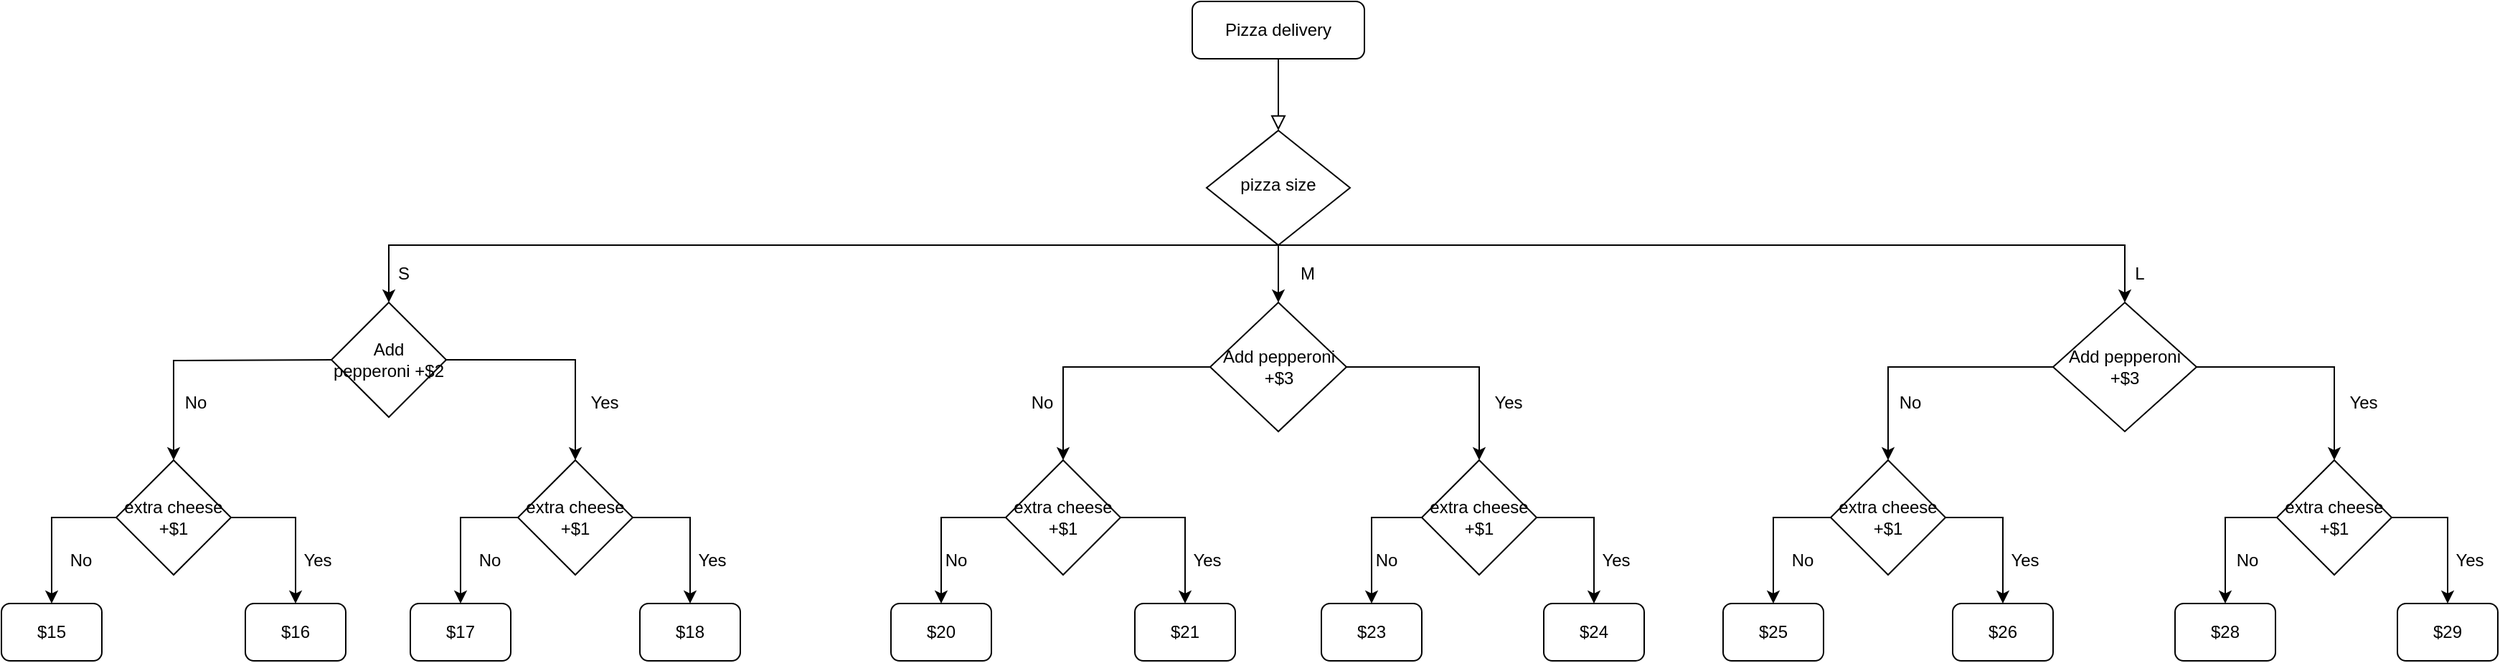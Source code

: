 <mxfile version="14.2.6" type="github">
  <diagram id="C5RBs43oDa-KdzZeNtuy" name="Page-1">
    <mxGraphModel dx="1695" dy="450" grid="1" gridSize="10" guides="1" tooltips="1" connect="1" arrows="1" fold="1" page="1" pageScale="1" pageWidth="827" pageHeight="1169" math="0" shadow="0">
      <root>
        <mxCell id="WIyWlLk6GJQsqaUBKTNV-0" />
        <mxCell id="WIyWlLk6GJQsqaUBKTNV-1" parent="WIyWlLk6GJQsqaUBKTNV-0" />
        <mxCell id="WIyWlLk6GJQsqaUBKTNV-2" value="" style="rounded=0;html=1;jettySize=auto;orthogonalLoop=1;fontSize=11;endArrow=block;endFill=0;endSize=8;strokeWidth=1;shadow=0;labelBackgroundColor=none;edgeStyle=orthogonalEdgeStyle;" parent="WIyWlLk6GJQsqaUBKTNV-1" source="WIyWlLk6GJQsqaUBKTNV-3" target="WIyWlLk6GJQsqaUBKTNV-6" edge="1">
          <mxGeometry relative="1" as="geometry" />
        </mxCell>
        <mxCell id="WIyWlLk6GJQsqaUBKTNV-3" value="Pizza delivery" style="rounded=1;whiteSpace=wrap;html=1;fontSize=12;glass=0;strokeWidth=1;shadow=0;" parent="WIyWlLk6GJQsqaUBKTNV-1" vertex="1">
          <mxGeometry x="400" y="50" width="120" height="40" as="geometry" />
        </mxCell>
        <mxCell id="NSI2ygP52UiWUDxso2s_-4" style="edgeStyle=orthogonalEdgeStyle;rounded=0;orthogonalLoop=1;jettySize=auto;html=1;entryX=0.5;entryY=0;entryDx=0;entryDy=0;exitX=0.5;exitY=1;exitDx=0;exitDy=0;" edge="1" parent="WIyWlLk6GJQsqaUBKTNV-1" source="WIyWlLk6GJQsqaUBKTNV-6" target="NSI2ygP52UiWUDxso2s_-14">
          <mxGeometry relative="1" as="geometry">
            <mxPoint x="210" y="260" as="targetPoint" />
            <Array as="points">
              <mxPoint x="-160" y="220" />
            </Array>
          </mxGeometry>
        </mxCell>
        <mxCell id="NSI2ygP52UiWUDxso2s_-6" style="edgeStyle=orthogonalEdgeStyle;rounded=0;orthogonalLoop=1;jettySize=auto;html=1;entryX=0.5;entryY=0;entryDx=0;entryDy=0;" edge="1" parent="WIyWlLk6GJQsqaUBKTNV-1" source="WIyWlLk6GJQsqaUBKTNV-6" target="NSI2ygP52UiWUDxso2s_-18">
          <mxGeometry relative="1" as="geometry">
            <mxPoint x="910" y="250" as="targetPoint" />
            <Array as="points">
              <mxPoint x="1050" y="220" />
            </Array>
          </mxGeometry>
        </mxCell>
        <mxCell id="NSI2ygP52UiWUDxso2s_-8" style="edgeStyle=orthogonalEdgeStyle;rounded=0;orthogonalLoop=1;jettySize=auto;html=1;entryX=0.5;entryY=0;entryDx=0;entryDy=0;" edge="1" parent="WIyWlLk6GJQsqaUBKTNV-1" source="WIyWlLk6GJQsqaUBKTNV-6">
          <mxGeometry relative="1" as="geometry">
            <mxPoint x="460" y="260" as="targetPoint" />
          </mxGeometry>
        </mxCell>
        <mxCell id="WIyWlLk6GJQsqaUBKTNV-6" value="pizza size" style="rhombus;whiteSpace=wrap;html=1;shadow=0;fontFamily=Helvetica;fontSize=12;align=center;strokeWidth=1;spacing=6;spacingTop=-4;" parent="WIyWlLk6GJQsqaUBKTNV-1" vertex="1">
          <mxGeometry x="410" y="140" width="100" height="80" as="geometry" />
        </mxCell>
        <mxCell id="NSI2ygP52UiWUDxso2s_-9" value="S" style="text;html=1;align=center;verticalAlign=middle;resizable=0;points=[];autosize=1;" vertex="1" parent="WIyWlLk6GJQsqaUBKTNV-1">
          <mxGeometry x="-160" y="230" width="20" height="20" as="geometry" />
        </mxCell>
        <mxCell id="NSI2ygP52UiWUDxso2s_-10" value="M" style="text;html=1;align=center;verticalAlign=middle;resizable=0;points=[];autosize=1;" vertex="1" parent="WIyWlLk6GJQsqaUBKTNV-1">
          <mxGeometry x="465" y="230" width="30" height="20" as="geometry" />
        </mxCell>
        <mxCell id="NSI2ygP52UiWUDxso2s_-11" value="L" style="text;html=1;align=center;verticalAlign=middle;resizable=0;points=[];autosize=1;" vertex="1" parent="WIyWlLk6GJQsqaUBKTNV-1">
          <mxGeometry x="1050" y="230" width="20" height="20" as="geometry" />
        </mxCell>
        <mxCell id="NSI2ygP52UiWUDxso2s_-21" style="edgeStyle=orthogonalEdgeStyle;rounded=0;orthogonalLoop=1;jettySize=auto;html=1;entryX=0.5;entryY=0;entryDx=0;entryDy=0;" edge="1" parent="WIyWlLk6GJQsqaUBKTNV-1" target="NSI2ygP52UiWUDxso2s_-35">
          <mxGeometry relative="1" as="geometry">
            <mxPoint x="-240" y="360" as="targetPoint" />
            <mxPoint x="-200" y="300" as="sourcePoint" />
          </mxGeometry>
        </mxCell>
        <mxCell id="NSI2ygP52UiWUDxso2s_-52" style="edgeStyle=orthogonalEdgeStyle;rounded=0;orthogonalLoop=1;jettySize=auto;html=1;entryX=0.5;entryY=0;entryDx=0;entryDy=0;" edge="1" parent="WIyWlLk6GJQsqaUBKTNV-1" source="NSI2ygP52UiWUDxso2s_-14" target="NSI2ygP52UiWUDxso2s_-41">
          <mxGeometry relative="1" as="geometry" />
        </mxCell>
        <mxCell id="NSI2ygP52UiWUDxso2s_-14" value="Add pepperoni +$2" style="rhombus;whiteSpace=wrap;html=1;" vertex="1" parent="WIyWlLk6GJQsqaUBKTNV-1">
          <mxGeometry x="-200" y="260" width="80" height="80" as="geometry" />
        </mxCell>
        <mxCell id="NSI2ygP52UiWUDxso2s_-23" style="edgeStyle=orthogonalEdgeStyle;rounded=0;orthogonalLoop=1;jettySize=auto;html=1;entryX=0.5;entryY=0;entryDx=0;entryDy=0;" edge="1" parent="WIyWlLk6GJQsqaUBKTNV-1" source="NSI2ygP52UiWUDxso2s_-15" target="NSI2ygP52UiWUDxso2s_-42">
          <mxGeometry relative="1" as="geometry">
            <mxPoint x="200" y="370" as="targetPoint" />
            <Array as="points">
              <mxPoint x="310" y="305" />
            </Array>
          </mxGeometry>
        </mxCell>
        <mxCell id="NSI2ygP52UiWUDxso2s_-61" style="edgeStyle=orthogonalEdgeStyle;rounded=0;orthogonalLoop=1;jettySize=auto;html=1;entryX=0.5;entryY=0;entryDx=0;entryDy=0;" edge="1" parent="WIyWlLk6GJQsqaUBKTNV-1" source="NSI2ygP52UiWUDxso2s_-15" target="NSI2ygP52UiWUDxso2s_-43">
          <mxGeometry relative="1" as="geometry" />
        </mxCell>
        <mxCell id="NSI2ygP52UiWUDxso2s_-15" value="Add pepperoni +$3" style="rhombus;whiteSpace=wrap;html=1;" vertex="1" parent="WIyWlLk6GJQsqaUBKTNV-1">
          <mxGeometry x="412.5" y="260" width="95" height="90" as="geometry" />
        </mxCell>
        <mxCell id="NSI2ygP52UiWUDxso2s_-29" style="edgeStyle=orthogonalEdgeStyle;rounded=0;orthogonalLoop=1;jettySize=auto;html=1;entryX=0.5;entryY=0;entryDx=0;entryDy=0;" edge="1" parent="WIyWlLk6GJQsqaUBKTNV-1" source="NSI2ygP52UiWUDxso2s_-18" target="NSI2ygP52UiWUDxso2s_-44">
          <mxGeometry relative="1" as="geometry">
            <mxPoint x="915" y="350" as="targetPoint" />
          </mxGeometry>
        </mxCell>
        <mxCell id="NSI2ygP52UiWUDxso2s_-64" style="edgeStyle=orthogonalEdgeStyle;rounded=0;orthogonalLoop=1;jettySize=auto;html=1;" edge="1" parent="WIyWlLk6GJQsqaUBKTNV-1" source="NSI2ygP52UiWUDxso2s_-18" target="NSI2ygP52UiWUDxso2s_-45">
          <mxGeometry relative="1" as="geometry" />
        </mxCell>
        <mxCell id="NSI2ygP52UiWUDxso2s_-18" value="Add pepperoni +$3" style="rhombus;whiteSpace=wrap;html=1;" vertex="1" parent="WIyWlLk6GJQsqaUBKTNV-1">
          <mxGeometry x="1000" y="260" width="100" height="90" as="geometry" />
        </mxCell>
        <mxCell id="NSI2ygP52UiWUDxso2s_-25" value="No" style="text;html=1;align=center;verticalAlign=middle;resizable=0;points=[];autosize=1;" vertex="1" parent="WIyWlLk6GJQsqaUBKTNV-1">
          <mxGeometry x="-310" y="320" width="30" height="20" as="geometry" />
        </mxCell>
        <mxCell id="NSI2ygP52UiWUDxso2s_-26" value="Yes" style="text;html=1;align=center;verticalAlign=middle;resizable=0;points=[];autosize=1;" vertex="1" parent="WIyWlLk6GJQsqaUBKTNV-1">
          <mxGeometry x="-30" y="320" width="40" height="20" as="geometry" />
        </mxCell>
        <mxCell id="NSI2ygP52UiWUDxso2s_-27" value="No" style="text;html=1;align=center;verticalAlign=middle;resizable=0;points=[];autosize=1;" vertex="1" parent="WIyWlLk6GJQsqaUBKTNV-1">
          <mxGeometry x="280" y="320" width="30" height="20" as="geometry" />
        </mxCell>
        <mxCell id="NSI2ygP52UiWUDxso2s_-28" value="Yes" style="text;html=1;align=center;verticalAlign=middle;resizable=0;points=[];autosize=1;" vertex="1" parent="WIyWlLk6GJQsqaUBKTNV-1">
          <mxGeometry x="600" y="320" width="40" height="20" as="geometry" />
        </mxCell>
        <mxCell id="NSI2ygP52UiWUDxso2s_-30" value="Yes" style="text;html=1;align=center;verticalAlign=middle;resizable=0;points=[];autosize=1;" vertex="1" parent="WIyWlLk6GJQsqaUBKTNV-1">
          <mxGeometry x="1196" y="320" width="40" height="20" as="geometry" />
        </mxCell>
        <mxCell id="NSI2ygP52UiWUDxso2s_-33" value="No" style="text;html=1;align=center;verticalAlign=middle;resizable=0;points=[];autosize=1;" vertex="1" parent="WIyWlLk6GJQsqaUBKTNV-1">
          <mxGeometry x="885" y="320" width="30" height="20" as="geometry" />
        </mxCell>
        <mxCell id="NSI2ygP52UiWUDxso2s_-69" style="edgeStyle=orthogonalEdgeStyle;rounded=0;orthogonalLoop=1;jettySize=auto;html=1;entryX=0.5;entryY=0;entryDx=0;entryDy=0;" edge="1" parent="WIyWlLk6GJQsqaUBKTNV-1" source="NSI2ygP52UiWUDxso2s_-35" target="NSI2ygP52UiWUDxso2s_-46">
          <mxGeometry relative="1" as="geometry" />
        </mxCell>
        <mxCell id="NSI2ygP52UiWUDxso2s_-71" style="edgeStyle=orthogonalEdgeStyle;rounded=0;orthogonalLoop=1;jettySize=auto;html=1;entryX=0.5;entryY=0;entryDx=0;entryDy=0;" edge="1" parent="WIyWlLk6GJQsqaUBKTNV-1" source="NSI2ygP52UiWUDxso2s_-35" target="NSI2ygP52UiWUDxso2s_-47">
          <mxGeometry relative="1" as="geometry">
            <Array as="points">
              <mxPoint x="-225" y="410" />
            </Array>
          </mxGeometry>
        </mxCell>
        <mxCell id="NSI2ygP52UiWUDxso2s_-35" value="extra cheese +$1" style="rhombus;whiteSpace=wrap;html=1;" vertex="1" parent="WIyWlLk6GJQsqaUBKTNV-1">
          <mxGeometry x="-350" y="370" width="80" height="80" as="geometry" />
        </mxCell>
        <mxCell id="NSI2ygP52UiWUDxso2s_-72" style="edgeStyle=orthogonalEdgeStyle;rounded=0;orthogonalLoop=1;jettySize=auto;html=1;entryX=0.5;entryY=0;entryDx=0;entryDy=0;" edge="1" parent="WIyWlLk6GJQsqaUBKTNV-1" source="NSI2ygP52UiWUDxso2s_-41" target="NSI2ygP52UiWUDxso2s_-55">
          <mxGeometry relative="1" as="geometry" />
        </mxCell>
        <mxCell id="NSI2ygP52UiWUDxso2s_-73" style="edgeStyle=orthogonalEdgeStyle;rounded=0;orthogonalLoop=1;jettySize=auto;html=1;entryX=0.5;entryY=0;entryDx=0;entryDy=0;" edge="1" parent="WIyWlLk6GJQsqaUBKTNV-1" source="NSI2ygP52UiWUDxso2s_-41" target="NSI2ygP52UiWUDxso2s_-56">
          <mxGeometry relative="1" as="geometry" />
        </mxCell>
        <mxCell id="NSI2ygP52UiWUDxso2s_-41" value="extra cheese +$1" style="rhombus;whiteSpace=wrap;html=1;" vertex="1" parent="WIyWlLk6GJQsqaUBKTNV-1">
          <mxGeometry x="-70" y="370" width="80" height="80" as="geometry" />
        </mxCell>
        <mxCell id="NSI2ygP52UiWUDxso2s_-74" style="edgeStyle=orthogonalEdgeStyle;rounded=0;orthogonalLoop=1;jettySize=auto;html=1;entryX=0.5;entryY=0;entryDx=0;entryDy=0;" edge="1" parent="WIyWlLk6GJQsqaUBKTNV-1" source="NSI2ygP52UiWUDxso2s_-42" target="NSI2ygP52UiWUDxso2s_-57">
          <mxGeometry relative="1" as="geometry" />
        </mxCell>
        <mxCell id="NSI2ygP52UiWUDxso2s_-75" style="edgeStyle=orthogonalEdgeStyle;rounded=0;orthogonalLoop=1;jettySize=auto;html=1;entryX=0.5;entryY=0;entryDx=0;entryDy=0;" edge="1" parent="WIyWlLk6GJQsqaUBKTNV-1" source="NSI2ygP52UiWUDxso2s_-42" target="NSI2ygP52UiWUDxso2s_-58">
          <mxGeometry relative="1" as="geometry" />
        </mxCell>
        <mxCell id="NSI2ygP52UiWUDxso2s_-42" value="extra cheese +$1" style="rhombus;whiteSpace=wrap;html=1;" vertex="1" parent="WIyWlLk6GJQsqaUBKTNV-1">
          <mxGeometry x="270" y="370" width="80" height="80" as="geometry" />
        </mxCell>
        <mxCell id="NSI2ygP52UiWUDxso2s_-76" style="edgeStyle=orthogonalEdgeStyle;rounded=0;orthogonalLoop=1;jettySize=auto;html=1;entryX=0.5;entryY=0;entryDx=0;entryDy=0;" edge="1" parent="WIyWlLk6GJQsqaUBKTNV-1" source="NSI2ygP52UiWUDxso2s_-43" target="NSI2ygP52UiWUDxso2s_-59">
          <mxGeometry relative="1" as="geometry">
            <Array as="points">
              <mxPoint x="525" y="410" />
            </Array>
          </mxGeometry>
        </mxCell>
        <mxCell id="NSI2ygP52UiWUDxso2s_-77" style="edgeStyle=orthogonalEdgeStyle;rounded=0;orthogonalLoop=1;jettySize=auto;html=1;entryX=0.5;entryY=0;entryDx=0;entryDy=0;" edge="1" parent="WIyWlLk6GJQsqaUBKTNV-1" source="NSI2ygP52UiWUDxso2s_-43" target="NSI2ygP52UiWUDxso2s_-60">
          <mxGeometry relative="1" as="geometry" />
        </mxCell>
        <mxCell id="NSI2ygP52UiWUDxso2s_-43" value="extra cheese +$1" style="rhombus;whiteSpace=wrap;html=1;" vertex="1" parent="WIyWlLk6GJQsqaUBKTNV-1">
          <mxGeometry x="560" y="370" width="80" height="80" as="geometry" />
        </mxCell>
        <mxCell id="NSI2ygP52UiWUDxso2s_-79" style="edgeStyle=orthogonalEdgeStyle;rounded=0;orthogonalLoop=1;jettySize=auto;html=1;" edge="1" parent="WIyWlLk6GJQsqaUBKTNV-1" source="NSI2ygP52UiWUDxso2s_-44" target="NSI2ygP52UiWUDxso2s_-65">
          <mxGeometry relative="1" as="geometry">
            <mxPoint x="800" y="460" as="targetPoint" />
          </mxGeometry>
        </mxCell>
        <mxCell id="NSI2ygP52UiWUDxso2s_-80" style="edgeStyle=orthogonalEdgeStyle;rounded=0;orthogonalLoop=1;jettySize=auto;html=1;" edge="1" parent="WIyWlLk6GJQsqaUBKTNV-1" source="NSI2ygP52UiWUDxso2s_-44" target="NSI2ygP52UiWUDxso2s_-66">
          <mxGeometry relative="1" as="geometry" />
        </mxCell>
        <mxCell id="NSI2ygP52UiWUDxso2s_-44" value="extra cheese +$1" style="rhombus;whiteSpace=wrap;html=1;" vertex="1" parent="WIyWlLk6GJQsqaUBKTNV-1">
          <mxGeometry x="845" y="370" width="80" height="80" as="geometry" />
        </mxCell>
        <mxCell id="NSI2ygP52UiWUDxso2s_-81" style="edgeStyle=orthogonalEdgeStyle;rounded=0;orthogonalLoop=1;jettySize=auto;html=1;" edge="1" parent="WIyWlLk6GJQsqaUBKTNV-1" source="NSI2ygP52UiWUDxso2s_-45" target="NSI2ygP52UiWUDxso2s_-67">
          <mxGeometry relative="1" as="geometry" />
        </mxCell>
        <mxCell id="NSI2ygP52UiWUDxso2s_-82" style="edgeStyle=orthogonalEdgeStyle;rounded=0;orthogonalLoop=1;jettySize=auto;html=1;entryX=0.5;entryY=0;entryDx=0;entryDy=0;" edge="1" parent="WIyWlLk6GJQsqaUBKTNV-1" source="NSI2ygP52UiWUDxso2s_-45" target="NSI2ygP52UiWUDxso2s_-68">
          <mxGeometry relative="1" as="geometry" />
        </mxCell>
        <mxCell id="NSI2ygP52UiWUDxso2s_-45" value="extra cheese +$1" style="rhombus;whiteSpace=wrap;html=1;" vertex="1" parent="WIyWlLk6GJQsqaUBKTNV-1">
          <mxGeometry x="1156" y="370" width="80" height="80" as="geometry" />
        </mxCell>
        <mxCell id="NSI2ygP52UiWUDxso2s_-46" value="$15" style="rounded=1;whiteSpace=wrap;html=1;" vertex="1" parent="WIyWlLk6GJQsqaUBKTNV-1">
          <mxGeometry x="-430" y="470" width="70" height="40" as="geometry" />
        </mxCell>
        <mxCell id="NSI2ygP52UiWUDxso2s_-47" value="$16" style="rounded=1;whiteSpace=wrap;html=1;" vertex="1" parent="WIyWlLk6GJQsqaUBKTNV-1">
          <mxGeometry x="-260" y="470" width="70" height="40" as="geometry" />
        </mxCell>
        <mxCell id="NSI2ygP52UiWUDxso2s_-55" value="$17" style="rounded=1;whiteSpace=wrap;html=1;" vertex="1" parent="WIyWlLk6GJQsqaUBKTNV-1">
          <mxGeometry x="-145" y="470" width="70" height="40" as="geometry" />
        </mxCell>
        <mxCell id="NSI2ygP52UiWUDxso2s_-56" value="$18" style="rounded=1;whiteSpace=wrap;html=1;" vertex="1" parent="WIyWlLk6GJQsqaUBKTNV-1">
          <mxGeometry x="15" y="470" width="70" height="40" as="geometry" />
        </mxCell>
        <mxCell id="NSI2ygP52UiWUDxso2s_-57" value="$20" style="rounded=1;whiteSpace=wrap;html=1;" vertex="1" parent="WIyWlLk6GJQsqaUBKTNV-1">
          <mxGeometry x="190" y="470" width="70" height="40" as="geometry" />
        </mxCell>
        <mxCell id="NSI2ygP52UiWUDxso2s_-58" value="$21" style="rounded=1;whiteSpace=wrap;html=1;" vertex="1" parent="WIyWlLk6GJQsqaUBKTNV-1">
          <mxGeometry x="360" y="470" width="70" height="40" as="geometry" />
        </mxCell>
        <mxCell id="NSI2ygP52UiWUDxso2s_-59" value="$23" style="rounded=1;whiteSpace=wrap;html=1;" vertex="1" parent="WIyWlLk6GJQsqaUBKTNV-1">
          <mxGeometry x="490" y="470" width="70" height="40" as="geometry" />
        </mxCell>
        <mxCell id="NSI2ygP52UiWUDxso2s_-60" value="$24" style="rounded=1;whiteSpace=wrap;html=1;" vertex="1" parent="WIyWlLk6GJQsqaUBKTNV-1">
          <mxGeometry x="645" y="470" width="70" height="40" as="geometry" />
        </mxCell>
        <mxCell id="NSI2ygP52UiWUDxso2s_-65" value="$25" style="rounded=1;whiteSpace=wrap;html=1;" vertex="1" parent="WIyWlLk6GJQsqaUBKTNV-1">
          <mxGeometry x="770" y="470" width="70" height="40" as="geometry" />
        </mxCell>
        <mxCell id="NSI2ygP52UiWUDxso2s_-66" value="$26" style="rounded=1;whiteSpace=wrap;html=1;" vertex="1" parent="WIyWlLk6GJQsqaUBKTNV-1">
          <mxGeometry x="930" y="470" width="70" height="40" as="geometry" />
        </mxCell>
        <mxCell id="NSI2ygP52UiWUDxso2s_-67" value="$28" style="rounded=1;whiteSpace=wrap;html=1;" vertex="1" parent="WIyWlLk6GJQsqaUBKTNV-1">
          <mxGeometry x="1085" y="470" width="70" height="40" as="geometry" />
        </mxCell>
        <mxCell id="NSI2ygP52UiWUDxso2s_-68" value="$29" style="rounded=1;whiteSpace=wrap;html=1;" vertex="1" parent="WIyWlLk6GJQsqaUBKTNV-1">
          <mxGeometry x="1240" y="470" width="70" height="40" as="geometry" />
        </mxCell>
        <mxCell id="NSI2ygP52UiWUDxso2s_-83" value="Yes" style="text;html=1;align=center;verticalAlign=middle;resizable=0;points=[];autosize=1;" vertex="1" parent="WIyWlLk6GJQsqaUBKTNV-1">
          <mxGeometry x="-230" y="430" width="40" height="20" as="geometry" />
        </mxCell>
        <mxCell id="NSI2ygP52UiWUDxso2s_-84" value="No" style="text;html=1;align=center;verticalAlign=middle;resizable=0;points=[];autosize=1;" vertex="1" parent="WIyWlLk6GJQsqaUBKTNV-1">
          <mxGeometry x="-390" y="430" width="30" height="20" as="geometry" />
        </mxCell>
        <mxCell id="NSI2ygP52UiWUDxso2s_-85" value="Yes" style="text;html=1;align=center;verticalAlign=middle;resizable=0;points=[];autosize=1;" vertex="1" parent="WIyWlLk6GJQsqaUBKTNV-1">
          <mxGeometry x="45" y="430" width="40" height="20" as="geometry" />
        </mxCell>
        <mxCell id="NSI2ygP52UiWUDxso2s_-86" value="No" style="text;html=1;align=center;verticalAlign=middle;resizable=0;points=[];autosize=1;" vertex="1" parent="WIyWlLk6GJQsqaUBKTNV-1">
          <mxGeometry x="-105" y="430" width="30" height="20" as="geometry" />
        </mxCell>
        <mxCell id="NSI2ygP52UiWUDxso2s_-87" value="Yes" style="text;html=1;align=center;verticalAlign=middle;resizable=0;points=[];autosize=1;" vertex="1" parent="WIyWlLk6GJQsqaUBKTNV-1">
          <mxGeometry x="390" y="430" width="40" height="20" as="geometry" />
        </mxCell>
        <mxCell id="NSI2ygP52UiWUDxso2s_-88" value="No" style="text;html=1;align=center;verticalAlign=middle;resizable=0;points=[];autosize=1;" vertex="1" parent="WIyWlLk6GJQsqaUBKTNV-1">
          <mxGeometry x="220" y="430" width="30" height="20" as="geometry" />
        </mxCell>
        <mxCell id="NSI2ygP52UiWUDxso2s_-89" value="Yes" style="text;html=1;align=center;verticalAlign=middle;resizable=0;points=[];autosize=1;" vertex="1" parent="WIyWlLk6GJQsqaUBKTNV-1">
          <mxGeometry x="675" y="430" width="40" height="20" as="geometry" />
        </mxCell>
        <mxCell id="NSI2ygP52UiWUDxso2s_-90" value="No" style="text;html=1;align=center;verticalAlign=middle;resizable=0;points=[];autosize=1;" vertex="1" parent="WIyWlLk6GJQsqaUBKTNV-1">
          <mxGeometry x="520" y="430" width="30" height="20" as="geometry" />
        </mxCell>
        <mxCell id="NSI2ygP52UiWUDxso2s_-91" value="Yes" style="text;html=1;align=center;verticalAlign=middle;resizable=0;points=[];autosize=1;" vertex="1" parent="WIyWlLk6GJQsqaUBKTNV-1">
          <mxGeometry x="960" y="430" width="40" height="20" as="geometry" />
        </mxCell>
        <mxCell id="NSI2ygP52UiWUDxso2s_-92" value="No" style="text;html=1;align=center;verticalAlign=middle;resizable=0;points=[];autosize=1;" vertex="1" parent="WIyWlLk6GJQsqaUBKTNV-1">
          <mxGeometry x="810" y="430" width="30" height="20" as="geometry" />
        </mxCell>
        <mxCell id="NSI2ygP52UiWUDxso2s_-93" value="Yes" style="text;html=1;align=center;verticalAlign=middle;resizable=0;points=[];autosize=1;" vertex="1" parent="WIyWlLk6GJQsqaUBKTNV-1">
          <mxGeometry x="1270" y="430" width="40" height="20" as="geometry" />
        </mxCell>
        <mxCell id="NSI2ygP52UiWUDxso2s_-94" value="No" style="text;html=1;align=center;verticalAlign=middle;resizable=0;points=[];autosize=1;" vertex="1" parent="WIyWlLk6GJQsqaUBKTNV-1">
          <mxGeometry x="1120" y="430" width="30" height="20" as="geometry" />
        </mxCell>
      </root>
    </mxGraphModel>
  </diagram>
</mxfile>
